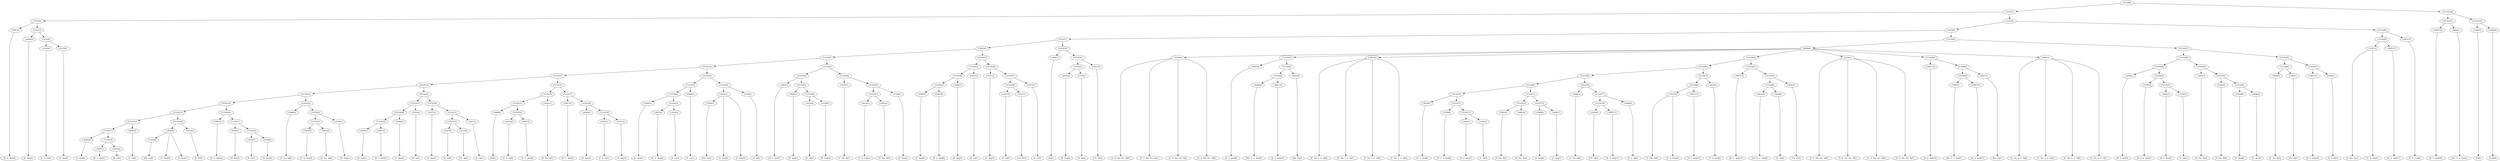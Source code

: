 digraph sample{
"L3987(0)"->"[D  G  Ais](0)"
"L4649(0)"->"[D  Ais](0)"
"L2585(0)"->"[C  D  G](0)"
"L4147(0)"->"[A  Ais](0)"
"L5310(4)"->"L2585(0)"
"L5310(4)"->"L4147(0)"
"L5310(3)"->"L4649(0)"
"L5310(3)"->"L5310(4)"
"L5310(2)"->"L3987(0)"
"L5310(2)"->"L5310(3)"
"L2696(0)"->"[G  Ais](0)"
"L3987(1)"->"[D  G  Ais](1)"
"L3910(0)"->"[D  G](0)"
"L5310(18)"->"L3987(1)"
"L5310(18)"->"L3910(0)"
"L5310(17)"->"L2696(0)"
"L5310(17)"->"L5310(18)"
"L4046(0)"->"[F  G](0)"
"L5310(16)"->"L5310(17)"
"L5310(16)"->"L4046(0)"
"L3769(0)"->"[Dis  G](0)"
"L3854(0)"->"[C  Dis](0)"
"L3854(0)"->"L3769(0)"
"L3854(0)"->"[C  Dis](1)"
"L3128(0)"->"[C  D](0)"
"L5310(19)"->"L3854(0)"
"L5310(19)"->"L3128(0)"
"L5310(15)"->"L5310(16)"
"L5310(15)"->"L5310(19)"
"L3987(2)"->"[D  G  Ais](2)"
"L4649(1)"->"[D  Ais](1)"
"L3910(1)"->"[D  G](1)"
"L4708(0)"->"[D  Dis](0)"
"L5310(22)"->"L3910(1)"
"L5310(22)"->"L4708(0)"
"L5310(21)"->"L4649(1)"
"L5310(21)"->"L5310(22)"
"L5310(20)"->"L3987(2)"
"L5310(20)"->"L5310(21)"
"L5310(14)"->"L5310(15)"
"L5310(14)"->"L5310(20)"
"L3004(0)"->"[C  Fis  A](0)"
"L4414(0)"->"[C  D  Fis](0)"
"L2081(0)"->"[D  Fis  A](0)"
"L5310(25)"->"L4414(0)"
"L5310(25)"->"L2081(0)"
"L4708(1)"->"[D  Dis](1)"
"L5310(24)"->"L5310(25)"
"L5310(24)"->"L4708(1)"
"L5310(23)"->"L3004(0)"
"L5310(23)"->"L5310(24)"
"L5310(13)"->"L5310(14)"
"L5310(13)"->"L5310(23)"
"L2696(1)"->"[G  Ais](1)"
"L3987(3)"->"[D  G  Ais](3)"
"L5310(29)"->"L2696(1)"
"L5310(29)"->"L3987(3)"
"L2696(2)"->"[G  Ais](2)"
"L5310(28)"->"L5310(29)"
"L5310(28)"->"L2696(2)"
"L3910(2)"->"[D  G](2)"
"L5310(27)"->"L5310(28)"
"L5310(27)"->"L3910(2)"
"L4147(1)"->"[A  Ais](1)"
"L2427(0)"->"[E  G](0)"
"L3221(0)"->"[Cis  A](0)"
"L5310(32)"->"L2427(0)"
"L5310(32)"->"L3221(0)"
"L2427(1)"->"[E  G](1)"
"L5310(31)"->"L5310(32)"
"L5310(31)"->"L2427(1)"
"L5310(30)"->"L4147(1)"
"L5310(30)"->"L5310(31)"
"L5310(26)"->"L5310(27)"
"L5310(26)"->"L5310(30)"
"L5310(12)"->"L5310(13)"
"L5310(12)"->"L5310(26)"
"L-688(0)"->"[D](0)"
"L4615(0)"->"[C  D  A](0)"
"L3987(4)"->"[D  G  Ais](4)"
"L5310(36)"->"L4615(0)"
"L5310(36)"->"L3987(4)"
"L5310(35)"->"L-688(0)"
"L5310(35)"->"L5310(36)"
"L2081(1)"->"[D  Fis  A](1)"
"L5310(34)"->"L5310(35)"
"L5310(34)"->"L2081(1)"
"L3987(5)"->"[D  G  Ais](5)"
"L4649(2)"->"[D  Ais](2)"
"L2585(1)"->"[C  D  G](1)"
"L4147(2)"->"[A  Ais](2)"
"L5310(39)"->"L2585(1)"
"L5310(39)"->"L4147(2)"
"L5310(38)"->"L4649(2)"
"L5310(38)"->"L5310(39)"
"L5310(37)"->"L3987(5)"
"L5310(37)"->"L5310(38)"
"L5310(33)"->"L5310(34)"
"L5310(33)"->"L5310(37)"
"L5310(11)"->"L5310(12)"
"L5310(11)"->"L5310(33)"
"L2696(3)"->"[G  Ais](3)"
"L3987(6)"->"[D  G  Ais](6)"
"L3910(3)"->"[D  G](3)"
"L5310(43)"->"L3987(6)"
"L5310(43)"->"L3910(3)"
"L5310(42)"->"L2696(3)"
"L5310(42)"->"L5310(43)"
"L4046(1)"->"[F  G](1)"
"L5310(41)"->"L5310(42)"
"L5310(41)"->"L4046(1)"
"L3769(1)"->"[Dis  G](1)"
"L3854(1)"->"[C  Dis](2)"
"L3854(1)"->"L3769(1)"
"L3854(1)"->"[C  Dis](3)"
"L3128(1)"->"[C  D](1)"
"L5310(44)"->"L3854(1)"
"L5310(44)"->"L3128(1)"
"L5310(40)"->"L5310(41)"
"L5310(40)"->"L5310(44)"
"L5310(10)"->"L5310(11)"
"L5310(10)"->"L5310(40)"
"L3987(7)"->"[D  G  Ais](7)"
"L4649(3)"->"[D  Ais](3)"
"L3910(4)"->"[D  G](4)"
"L4708(2)"->"[D  Dis](2)"
"L5310(48)"->"L3910(4)"
"L5310(48)"->"L4708(2)"
"L5310(47)"->"L4649(3)"
"L5310(47)"->"L5310(48)"
"L5310(46)"->"L3987(7)"
"L5310(46)"->"L5310(47)"
"L3004(1)"->"[C  Fis  A](1)"
"L4414(1)"->"[C  D  Fis](1)"
"L2081(2)"->"[D  Fis  A](2)"
"L5310(51)"->"L4414(1)"
"L5310(51)"->"L2081(2)"
"L4708(3)"->"[D  Dis](3)"
"L5310(50)"->"L5310(51)"
"L5310(50)"->"L4708(3)"
"L5310(49)"->"L3004(1)"
"L5310(49)"->"L5310(50)"
"L5310(45)"->"L5310(46)"
"L5310(45)"->"L5310(49)"
"L5310(9)"->"L5310(10)"
"L5310(9)"->"L5310(45)"
"L2696(4)"->"[G  Ais](4)"
"L3987(8)"->"[D  G  Ais](8)"
"L5310(55)"->"L2696(4)"
"L5310(55)"->"L3987(8)"
"L2696(5)"->"[G  Ais](5)"
"L5310(54)"->"L5310(55)"
"L5310(54)"->"L2696(5)"
"L3910(5)"->"[D  G](5)"
"L5310(53)"->"L5310(54)"
"L5310(53)"->"L3910(5)"
"L4147(3)"->"[A  Ais](3)"
"L2427(2)"->"[E  G](2)"
"L3221(1)"->"[Cis  A](1)"
"L5310(58)"->"L2427(2)"
"L5310(58)"->"L3221(1)"
"L2427(3)"->"[E  G](3)"
"L5310(57)"->"L5310(58)"
"L5310(57)"->"L2427(3)"
"L5310(56)"->"L4147(3)"
"L5310(56)"->"L5310(57)"
"L5310(52)"->"L5310(53)"
"L5310(52)"->"L5310(56)"
"L5310(8)"->"L5310(9)"
"L5310(8)"->"L5310(52)"
"L-688(1)"->"[D](1)"
"L4055(0)"->"[D  Fis](0)"
"L1279(0)"->"[D  A](0)"
"L5310(61)"->"L4055(0)"
"L5310(61)"->"L1279(0)"
"L4951(0)"->"[Cis  D](0)"
"L5310(60)"->"L5310(61)"
"L5310(60)"->"L4951(0)"
"L5310(59)"->"L-688(1)"
"L5310(59)"->"L5310(60)"
"L5310(7)"->"L5310(8)"
"L5310(7)"->"L5310(59)"
"L3238(0)"->"[C  D  Dis  Fis  A](0)"
"L3238(0)"->"[C  D  Dis  Fis  A](1)"
"L3238(0)"->"[C  D  Dis  Fis  A](2)"
"L3238(0)"->"[C  D  Dis  Fis  A](3)"
"L3987(9)"->"[D  G  Ais](9)"
"L4840(0)"->"[Dis  F  G  Ais](0)"
"L3987(10)"->"[D  G  Ais](10)"
"L5310(65)"->"L4840(0)"
"L5310(65)"->"L3987(10)"
"L4627(0)"->"[Dis  E](0)"
"L5310(64)"->"L5310(65)"
"L5310(64)"->"L4627(0)"
"L5310(63)"->"L3987(9)"
"L5310(63)"->"L5310(64)"
"L2865(0)"->"[C  Dis  F  G  A](0)"
"L2865(0)"->"[C  Dis  F  G  A](1)"
"L2865(0)"->"[C  Dis  F  G  A](2)"
"L2865(0)"->"[C  Dis  F  G  A](3)"
"L3824(0)"->"[D  F  Ais](0)"
"L3199(0)"->"[D  G  A  Ais](0)"
"L3824(1)"->"[D  F  Ais](1)"
"L3128(2)"->"[C  D](2)"
"L5310(72)"->"L3824(1)"
"L5310(72)"->"L3128(2)"
"L5310(71)"->"L3199(0)"
"L5310(71)"->"L5310(72)"
"L5310(70)"->"L3824(0)"
"L5310(70)"->"L5310(71)"
"L2081(3)"->"[D  Fis  A](3)"
"L2081(4)"->"[D  Fis  A](4)"
"L5310(74)"->"L2081(3)"
"L5310(74)"->"L2081(4)"
"L2696(6)"->"[G  Ais](6)"
"L2696(7)"->"[G  Ais](7)"
"L5310(75)"->"L2696(6)"
"L5310(75)"->"L2696(7)"
"L5310(73)"->"L5310(74)"
"L5310(73)"->"L5310(75)"
"L5310(69)"->"L5310(70)"
"L5310(69)"->"L5310(73)"
"L3004(2)"->"[C  Fis  A](2)"
"L3362(0)"->"[Fis  A](0)"
"L3987(11)"->"[D  G  Ais](11)"
"L5310(78)"->"L3362(0)"
"L5310(78)"->"L3987(11)"
"L2998(0)"->"[D  G  B](0)"
"L5310(77)"->"L5310(78)"
"L5310(77)"->"L2998(0)"
"L5310(76)"->"L3004(2)"
"L5310(76)"->"L5310(77)"
"L5310(68)"->"L5310(69)"
"L5310(68)"->"L5310(76)"
"L3537(0)"->"[C  Dis  F](0)"
"L3537(0)"->"[C  D  Dis](0)"
"L3987(12)"->"[D  G  Ais](12)"
"L5310(80)"->"L3537(0)"
"L5310(80)"->"L3987(12)"
"L4414(2)"->"[C  D  Fis](2)"
"L5310(79)"->"L5310(80)"
"L5310(79)"->"L4414(2)"
"L5310(67)"->"L5310(68)"
"L5310(67)"->"L5310(79)"
"L3987(13)"->"[D  G  Ais](13)"
"L4054(0)"->"[Cis  D  G  Ais](0)"
"L3910(6)"->"[D  G](6)"
"L5310(83)"->"L4054(0)"
"L5310(83)"->"L3910(6)"
"L4951(1)"->"[Cis  D](1)"
"L5310(82)"->"L5310(83)"
"L5310(82)"->"L4951(1)"
"L5310(81)"->"L3987(13)"
"L5310(81)"->"L5310(82)"
"L5310(66)"->"L5310(67)"
"L5310(66)"->"L5310(81)"
"L3238(1)"->"[C  D  Dis  Fis  A](4)"
"L3238(1)"->"[C  D  Dis  Fis  A](5)"
"L3238(1)"->"[C  D  Dis  Fis  A](6)"
"L3238(1)"->"[C  D  Dis  Fis  A](7)"
"L3987(14)"->"[D  G  Ais](14)"
"L4840(1)"->"[Dis  F  G  Ais](1)"
"L3987(15)"->"[D  G  Ais](15)"
"L5310(86)"->"L4840(1)"
"L5310(86)"->"L3987(15)"
"L4627(1)"->"[Dis  E](1)"
"L5310(85)"->"L5310(86)"
"L5310(85)"->"L4627(1)"
"L5310(84)"->"L3987(14)"
"L5310(84)"->"L5310(85)"
"L2865(1)"->"[C  Dis  F  G  A](4)"
"L2865(1)"->"[C  Dis  F  G  A](5)"
"L2865(1)"->"[C  Dis  F  G  A](6)"
"L2865(1)"->"[C  Dis  F  G  A](7)"
"L4989(0)"->"L3238(0)"
"L4989(0)"->"L5310(63)"
"L4989(0)"->"L2865(0)"
"L4989(0)"->"L5310(66)"
"L4989(0)"->"L3238(1)"
"L4989(0)"->"L5310(84)"
"L4989(0)"->"L2865(1)"
"L3824(2)"->"[D  F  Ais](2)"
"L3199(1)"->"[D  G  A  Ais](1)"
"L3824(3)"->"[D  F  Ais](3)"
"L3128(3)"->"[C  D](3)"
"L5310(91)"->"L3824(3)"
"L5310(91)"->"L3128(3)"
"L5310(90)"->"L3199(1)"
"L5310(90)"->"L5310(91)"
"L5310(89)"->"L3824(2)"
"L5310(89)"->"L5310(90)"
"L2081(5)"->"[D  Fis  A](5)"
"L2081(6)"->"[D  Fis  A](6)"
"L2696(8)"->"[G  Ais](8)"
"L2696(9)"->"[G  Ais](9)"
"L5310(94)"->"L2696(8)"
"L5310(94)"->"L2696(9)"
"L5310(93)"->"L2081(6)"
"L5310(93)"->"L5310(94)"
"L5310(92)"->"L2081(5)"
"L5310(92)"->"L5310(93)"
"L5310(88)"->"L5310(89)"
"L5310(88)"->"L5310(92)"
"L3004(3)"->"[C  Fis  A](3)"
"L3362(1)"->"[Fis  A](1)"
"L5310(96)"->"L3004(3)"
"L5310(96)"->"L3362(1)"
"L3987(16)"->"[D  G  Ais](16)"
"L2998(1)"->"[D  G  B](1)"
"L5310(97)"->"L3987(16)"
"L5310(97)"->"L2998(1)"
"L5310(95)"->"L5310(96)"
"L5310(95)"->"L5310(97)"
"L5310(87)"->"L5310(88)"
"L5310(87)"->"L5310(95)"
"L5310(62)"->"L4989(0)"
"L5310(62)"->"L5310(87)"
"L5310(6)"->"L5310(7)"
"L5310(6)"->"L5310(62)"
"L3537(1)"->"[C  Dis  F](1)"
"L3537(1)"->"[C  D  Dis](1)"
"L3987(17)"->"[D  G  Ais](17)"
"L5310(99)"->"L3537(1)"
"L5310(99)"->"L3987(17)"
"L4414(3)"->"[C  D  Fis](3)"
"L5310(98)"->"L5310(99)"
"L5310(98)"->"L4414(3)"
"L5310(5)"->"L5310(6)"
"L5310(5)"->"L5310(98)"
"L5310(1)"->"L5310(2)"
"L5310(1)"->"L5310(5)"
"L3987(18)"->"[D  G  Ais](18)"
"L4054(1)"->"[Cis  D  G  Ais](1)"
"L5310(101)"->"L3987(18)"
"L5310(101)"->"L4054(1)"
"L2304(0)"->"[G](0)"
"L1084(0)"->"[rest](0)"
"L5310(102)"->"L2304(0)"
"L5310(102)"->"L1084(0)"
"L5310(100)"->"L5310(101)"
"L5310(100)"->"L5310(102)"
"L5310(0)"->"L5310(1)"
"L5310(0)"->"L5310(100)"
{rank = min; "L5310(0)"}
{rank = same; "L5310(1)"; "L5310(100)";}
{rank = same; "L5310(2)"; "L5310(5)"; "L5310(101)"; "L5310(102)";}
{rank = same; "L3987(0)"; "L5310(3)"; "L5310(6)"; "L5310(98)"; "L3987(18)"; "L4054(1)"; "L2304(0)"; "L1084(0)";}
{rank = same; "L4649(0)"; "L5310(4)"; "L5310(7)"; "L5310(62)"; "L5310(99)"; "L4414(3)";}
{rank = same; "L2585(0)"; "L4147(0)"; "L5310(8)"; "L5310(59)"; "L4989(0)"; "L5310(87)"; "L3537(1)"; "L3987(17)";}
{rank = same; "L5310(9)"; "L5310(52)"; "L-688(1)"; "L5310(60)"; "L3238(0)"; "L5310(63)"; "L2865(0)"; "L5310(66)"; "L3238(1)"; "L5310(84)"; "L2865(1)"; "L5310(88)"; "L5310(95)";}
{rank = same; "L5310(10)"; "L5310(45)"; "L5310(53)"; "L5310(56)"; "L5310(61)"; "L4951(0)"; "L3987(9)"; "L5310(64)"; "L5310(67)"; "L5310(81)"; "L3987(14)"; "L5310(85)"; "L5310(89)"; "L5310(92)"; "L5310(96)"; "L5310(97)";}
{rank = same; "L5310(11)"; "L5310(40)"; "L5310(46)"; "L5310(49)"; "L5310(54)"; "L3910(5)"; "L4147(3)"; "L5310(57)"; "L4055(0)"; "L1279(0)"; "L5310(65)"; "L4627(0)"; "L5310(68)"; "L5310(79)"; "L3987(13)"; "L5310(82)"; "L5310(86)"; "L4627(1)"; "L3824(2)"; "L5310(90)"; "L2081(5)"; "L5310(93)"; "L3004(3)"; "L3362(1)"; "L3987(16)"; "L2998(1)";}
{rank = same; "L5310(12)"; "L5310(33)"; "L5310(41)"; "L5310(44)"; "L3987(7)"; "L5310(47)"; "L3004(1)"; "L5310(50)"; "L5310(55)"; "L2696(5)"; "L5310(58)"; "L2427(3)"; "L4840(0)"; "L3987(10)"; "L5310(69)"; "L5310(76)"; "L5310(80)"; "L4414(2)"; "L5310(83)"; "L4951(1)"; "L4840(1)"; "L3987(15)"; "L3199(1)"; "L5310(91)"; "L2081(6)"; "L5310(94)";}
{rank = same; "L5310(13)"; "L5310(26)"; "L5310(34)"; "L5310(37)"; "L5310(42)"; "L4046(1)"; "L3854(1)"; "L3128(1)"; "L4649(3)"; "L5310(48)"; "L5310(51)"; "L4708(3)"; "L2696(4)"; "L3987(8)"; "L2427(2)"; "L3221(1)"; "L5310(70)"; "L5310(73)"; "L3004(2)"; "L5310(77)"; "L3537(0)"; "L3987(12)"; "L4054(0)"; "L3910(6)"; "L3824(3)"; "L3128(3)"; "L2696(8)"; "L2696(9)";}
{rank = same; "L5310(14)"; "L5310(23)"; "L5310(27)"; "L5310(30)"; "L5310(35)"; "L2081(1)"; "L3987(5)"; "L5310(38)"; "L2696(3)"; "L5310(43)"; "L3769(1)"; "L3910(4)"; "L4708(2)"; "L4414(1)"; "L2081(2)"; "L3824(0)"; "L5310(71)"; "L5310(74)"; "L5310(75)"; "L5310(78)"; "L2998(0)";}
{rank = same; "L5310(15)"; "L5310(20)"; "L3004(0)"; "L5310(24)"; "L5310(28)"; "L3910(2)"; "L4147(1)"; "L5310(31)"; "L-688(0)"; "L5310(36)"; "L4649(2)"; "L5310(39)"; "L3987(6)"; "L3910(3)"; "L3199(0)"; "L5310(72)"; "L2081(3)"; "L2081(4)"; "L2696(6)"; "L2696(7)"; "L3362(0)"; "L3987(11)";}
{rank = same; "L5310(16)"; "L5310(19)"; "L3987(2)"; "L5310(21)"; "L5310(25)"; "L4708(1)"; "L5310(29)"; "L2696(2)"; "L5310(32)"; "L2427(1)"; "L4615(0)"; "L3987(4)"; "L2585(1)"; "L4147(2)"; "L3824(1)"; "L3128(2)";}
{rank = same; "L5310(17)"; "L4046(0)"; "L3854(0)"; "L3128(0)"; "L4649(1)"; "L5310(22)"; "L4414(0)"; "L2081(0)"; "L2696(1)"; "L3987(3)"; "L2427(0)"; "L3221(0)";}
{rank = same; "L2696(0)"; "L5310(18)"; "L3769(0)"; "L3910(1)"; "L4708(0)";}
{rank = same; "L3987(1)"; "L3910(0)";}
{rank = max; "[A  Ais](0)"; "[A  Ais](1)"; "[A  Ais](2)"; "[A  Ais](3)"; "[C  D  A](0)"; "[C  D  Dis  Fis  A](0)"; "[C  D  Dis  Fis  A](1)"; "[C  D  Dis  Fis  A](2)"; "[C  D  Dis  Fis  A](3)"; "[C  D  Dis  Fis  A](4)"; "[C  D  Dis  Fis  A](5)"; "[C  D  Dis  Fis  A](6)"; "[C  D  Dis  Fis  A](7)"; "[C  D  Dis](0)"; "[C  D  Dis](1)"; "[C  D  Fis](0)"; "[C  D  Fis](1)"; "[C  D  Fis](2)"; "[C  D  Fis](3)"; "[C  D  G](0)"; "[C  D  G](1)"; "[C  D](0)"; "[C  D](1)"; "[C  D](2)"; "[C  D](3)"; "[C  Dis  F  G  A](0)"; "[C  Dis  F  G  A](1)"; "[C  Dis  F  G  A](2)"; "[C  Dis  F  G  A](3)"; "[C  Dis  F  G  A](4)"; "[C  Dis  F  G  A](5)"; "[C  Dis  F  G  A](6)"; "[C  Dis  F  G  A](7)"; "[C  Dis  F](0)"; "[C  Dis  F](1)"; "[C  Dis](0)"; "[C  Dis](1)"; "[C  Dis](2)"; "[C  Dis](3)"; "[C  Fis  A](0)"; "[C  Fis  A](1)"; "[C  Fis  A](2)"; "[C  Fis  A](3)"; "[Cis  A](0)"; "[Cis  A](1)"; "[Cis  D  G  Ais](0)"; "[Cis  D  G  Ais](1)"; "[Cis  D](0)"; "[Cis  D](1)"; "[D  A](0)"; "[D  Ais](0)"; "[D  Ais](1)"; "[D  Ais](2)"; "[D  Ais](3)"; "[D  Dis](0)"; "[D  Dis](1)"; "[D  Dis](2)"; "[D  Dis](3)"; "[D  F  Ais](0)"; "[D  F  Ais](1)"; "[D  F  Ais](2)"; "[D  F  Ais](3)"; "[D  Fis  A](0)"; "[D  Fis  A](1)"; "[D  Fis  A](2)"; "[D  Fis  A](3)"; "[D  Fis  A](4)"; "[D  Fis  A](5)"; "[D  Fis  A](6)"; "[D  Fis](0)"; "[D  G  A  Ais](0)"; "[D  G  A  Ais](1)"; "[D  G  Ais](0)"; "[D  G  Ais](1)"; "[D  G  Ais](10)"; "[D  G  Ais](11)"; "[D  G  Ais](12)"; "[D  G  Ais](13)"; "[D  G  Ais](14)"; "[D  G  Ais](15)"; "[D  G  Ais](16)"; "[D  G  Ais](17)"; "[D  G  Ais](18)"; "[D  G  Ais](2)"; "[D  G  Ais](3)"; "[D  G  Ais](4)"; "[D  G  Ais](5)"; "[D  G  Ais](6)"; "[D  G  Ais](7)"; "[D  G  Ais](8)"; "[D  G  Ais](9)"; "[D  G  B](0)"; "[D  G  B](1)"; "[D  G](0)"; "[D  G](1)"; "[D  G](2)"; "[D  G](3)"; "[D  G](4)"; "[D  G](5)"; "[D  G](6)"; "[D](0)"; "[D](1)"; "[Dis  E](0)"; "[Dis  E](1)"; "[Dis  F  G  Ais](0)"; "[Dis  F  G  Ais](1)"; "[Dis  G](0)"; "[Dis  G](1)"; "[E  G](0)"; "[E  G](1)"; "[E  G](2)"; "[E  G](3)"; "[F  G](0)"; "[F  G](1)"; "[Fis  A](0)"; "[Fis  A](1)"; "[G  Ais](0)"; "[G  Ais](1)"; "[G  Ais](2)"; "[G  Ais](3)"; "[G  Ais](4)"; "[G  Ais](5)"; "[G  Ais](6)"; "[G  Ais](7)"; "[G  Ais](8)"; "[G  Ais](9)"; "[G](0)"; "[rest](0)";}
}